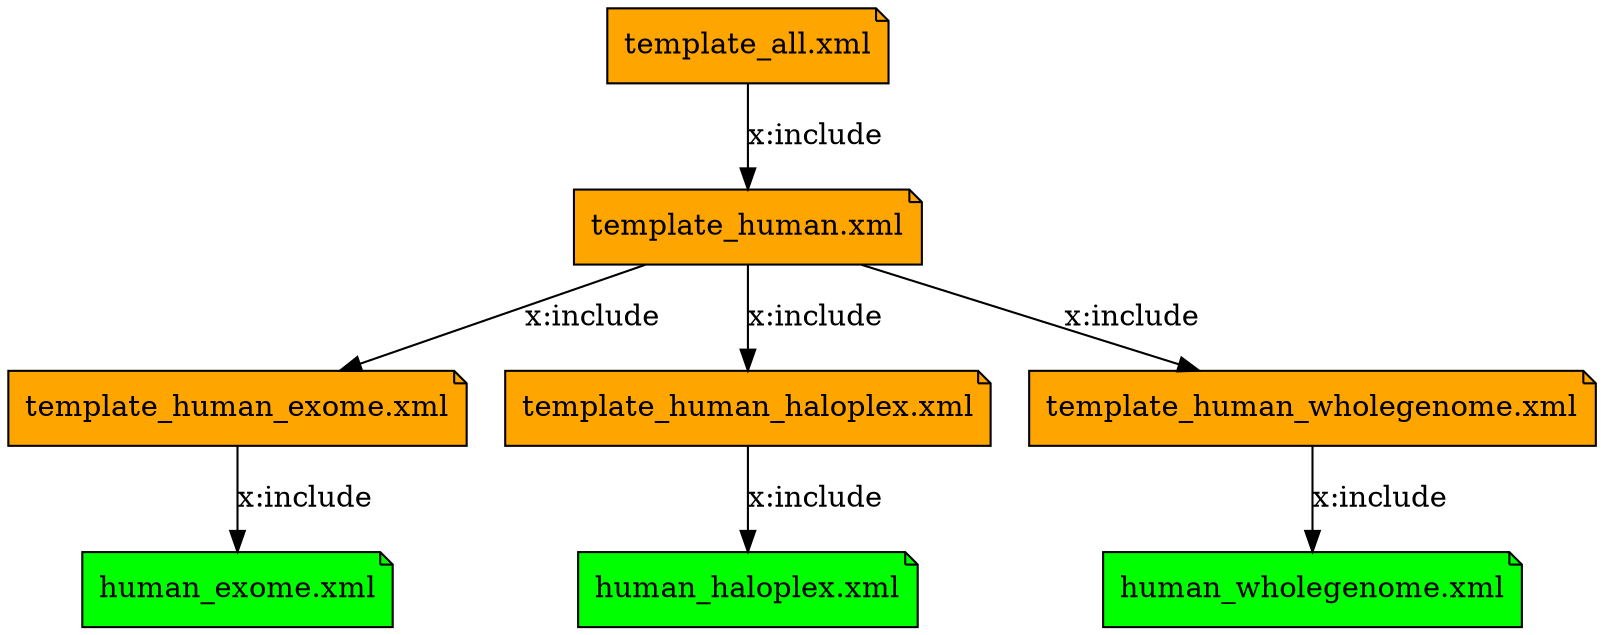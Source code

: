 digraph G {
TALL[label="template_all.xml",shape=note,fillcolor=orange,style=filled]; 
TEX[label="template_human_exome.xml",shape=note,fillcolor=orange,style=filled];
THALOPLEX[label="template_human_haloplex.xml",shape=note,fillcolor=orange,style=filled]; 
THUMAN[label="template_human.xml",shape=note,fillcolor=orange,style=filled]; 
TWG[label="template_human_wholegenome.xml",shape=note,fillcolor=orange,style=filled]; 
     
 
 
EX[label="human_exome.xml",shape=note,fillcolor=green,style=filled];
HALOPLEX[label="human_haloplex.xml",shape=note,fillcolor=green,style=filled]; 
WG[label="human_wholegenome.xml",shape=note,fillcolor=green,style=filled]; 

TALL ->   THUMAN [label="x:include"];

THUMAN ->      TEX [label="x:include"];
TEX -> EX [label="x:include"];  
THUMAN ->      THALOPLEX [label="x:include"];
THALOPLEX -> HALOPLEX [label="x:include"];
THUMAN ->      TWG [label="x:include"];
TWG-> WG[label="x:include"]; 
}
